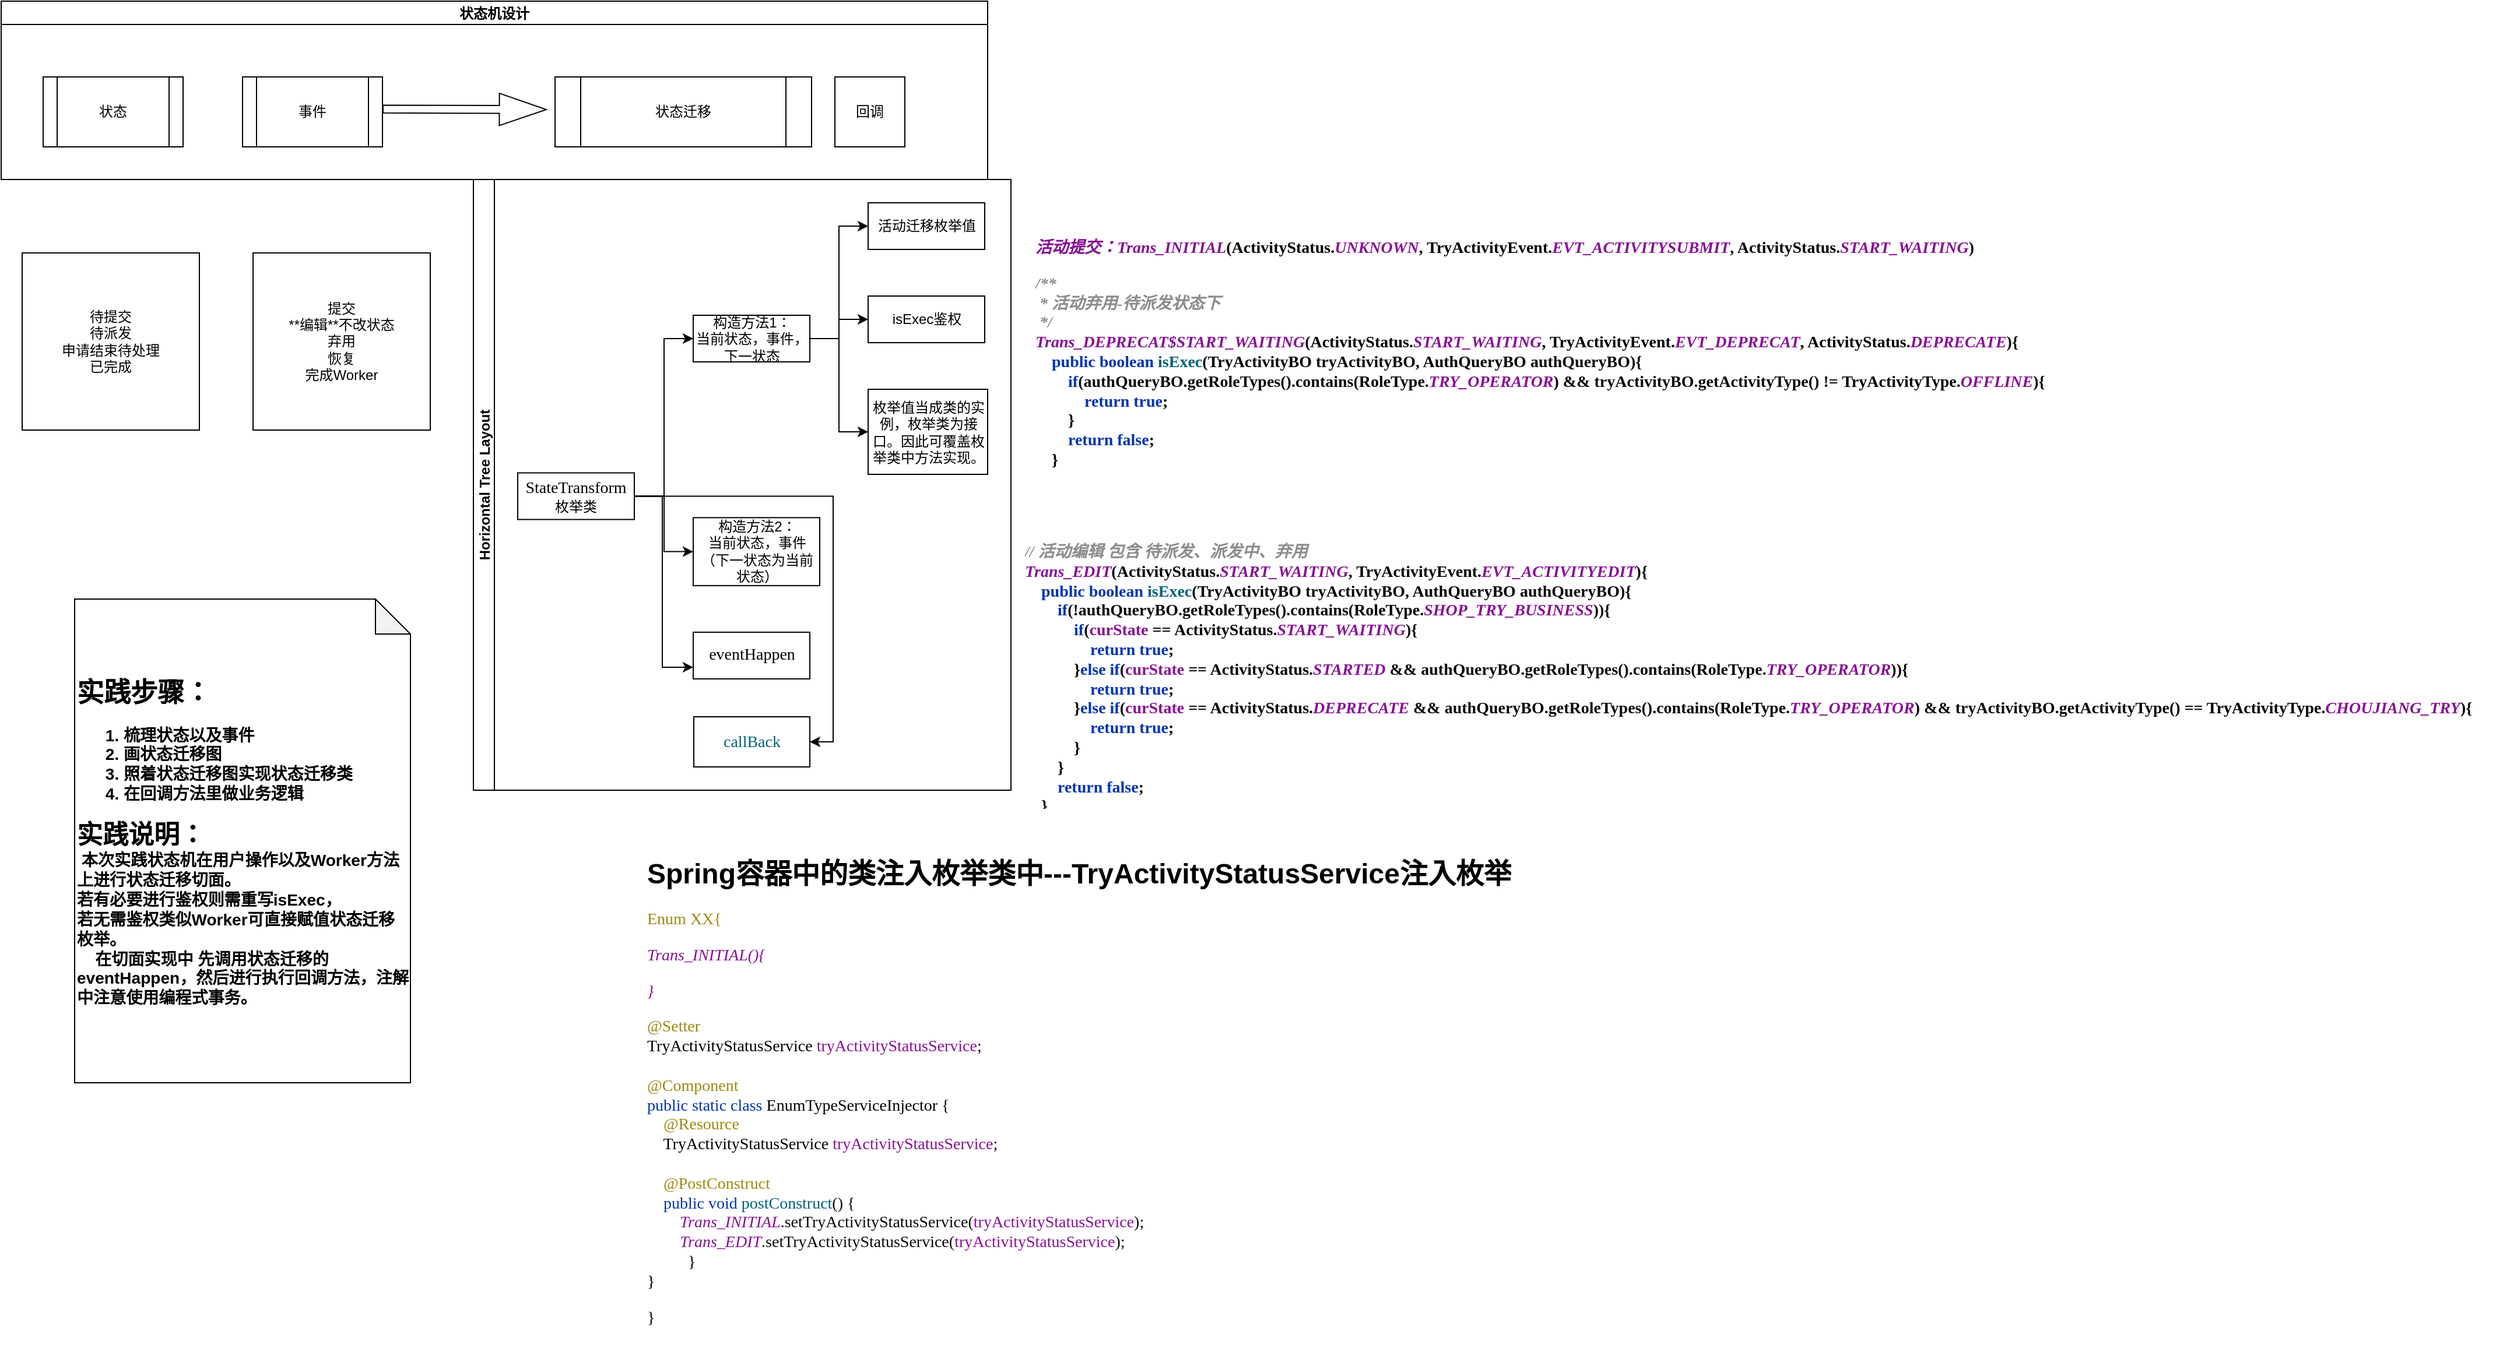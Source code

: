 <mxfile version="17.2.4" type="device"><diagram id="C5RBs43oDa-KdzZeNtuy" name="Page-1"><mxGraphModel dx="1102" dy="745" grid="1" gridSize="9" guides="1" tooltips="1" connect="1" arrows="1" fold="1" page="1" pageScale="1" pageWidth="827" pageHeight="1169" math="0" shadow="0"><root><mxCell id="WIyWlLk6GJQsqaUBKTNV-0"/><mxCell id="WIyWlLk6GJQsqaUBKTNV-1" parent="WIyWlLk6GJQsqaUBKTNV-0"/><mxCell id="XxJaQAJzd0kyH6MILP6l-5" value="状态迁移" style="shape=process;whiteSpace=wrap;html=1;backgroundOutline=1;" parent="WIyWlLk6GJQsqaUBKTNV-1" vertex="1"><mxGeometry x="475" y="209" width="220" height="60" as="geometry"/></mxCell><mxCell id="XxJaQAJzd0kyH6MILP6l-6" value="回调" style="whiteSpace=wrap;html=1;aspect=fixed;" parent="WIyWlLk6GJQsqaUBKTNV-1" vertex="1"><mxGeometry x="715" y="209" width="60" height="60" as="geometry"/></mxCell><mxCell id="XxJaQAJzd0kyH6MILP6l-9" value="Horizontal Tree Layout" style="swimlane;startSize=18;horizontal=0;childLayout=treeLayout;horizontalTree=1;resizable=0;containerType=tree;arcSize=20;" parent="WIyWlLk6GJQsqaUBKTNV-1" vertex="1"><mxGeometry x="405" y="297" width="461" height="524" as="geometry"/></mxCell><mxCell id="XxJaQAJzd0kyH6MILP6l-10" value="&lt;span style=&quot;background-color: rgb(255 , 255 , 255) ; font-family: &amp;#34;jetbrains mono&amp;#34; ; font-size: 10.5pt&quot;&gt;StateTransform&lt;br&gt;&lt;/span&gt;枚举类" style="whiteSpace=wrap;html=1;" parent="XxJaQAJzd0kyH6MILP6l-9" vertex="1"><mxGeometry x="38" y="251.725" width="100" height="40" as="geometry"/></mxCell><mxCell id="XxJaQAJzd0kyH6MILP6l-11" value="构造方法1：&lt;br&gt;当前状态，事件，下一状态" style="whiteSpace=wrap;html=1;" parent="XxJaQAJzd0kyH6MILP6l-9" vertex="1"><mxGeometry x="188.5" y="116.5" width="100" height="40" as="geometry"/></mxCell><mxCell id="XxJaQAJzd0kyH6MILP6l-12" value="" style="edgeStyle=elbowEdgeStyle;elbow=horizontal;html=1;rounded=0;" parent="XxJaQAJzd0kyH6MILP6l-9" source="XxJaQAJzd0kyH6MILP6l-10" target="XxJaQAJzd0kyH6MILP6l-11" edge="1"><mxGeometry relative="1" as="geometry"/></mxCell><mxCell id="XxJaQAJzd0kyH6MILP6l-13" value="构造方法2：&lt;br&gt;当前状态，事件&lt;br&gt;（下一状态为当前状态）" style="whiteSpace=wrap;html=1;" parent="XxJaQAJzd0kyH6MILP6l-9" vertex="1"><mxGeometry x="188.5" y="290.15" width="108.5" height="58.3" as="geometry"/></mxCell><mxCell id="XxJaQAJzd0kyH6MILP6l-14" value="" style="edgeStyle=elbowEdgeStyle;elbow=horizontal;html=1;rounded=0;" parent="XxJaQAJzd0kyH6MILP6l-9" source="XxJaQAJzd0kyH6MILP6l-10" target="XxJaQAJzd0kyH6MILP6l-13" edge="1"><mxGeometry relative="1" as="geometry"/></mxCell><mxCell id="XxJaQAJzd0kyH6MILP6l-26" value="" style="edgeStyle=elbowEdgeStyle;elbow=horizontal;html=1;rounded=0;" parent="XxJaQAJzd0kyH6MILP6l-9" source="XxJaQAJzd0kyH6MILP6l-11" target="XxJaQAJzd0kyH6MILP6l-27" edge="1"><mxGeometry relative="1" as="geometry"><mxPoint x="516" y="-705.893" as="sourcePoint"/></mxGeometry></mxCell><mxCell id="XxJaQAJzd0kyH6MILP6l-27" value="isExec鉴权" style="whiteSpace=wrap;html=1;" parent="XxJaQAJzd0kyH6MILP6l-9" vertex="1"><mxGeometry x="338.5" y="100" width="100" height="40" as="geometry"/></mxCell><mxCell id="XxJaQAJzd0kyH6MILP6l-28" value="" style="edgeStyle=elbowEdgeStyle;elbow=horizontal;html=1;rounded=0;" parent="XxJaQAJzd0kyH6MILP6l-9" source="XxJaQAJzd0kyH6MILP6l-11" target="XxJaQAJzd0kyH6MILP6l-29" edge="1"><mxGeometry relative="1" as="geometry"><mxPoint x="516" y="-599.893" as="sourcePoint"/></mxGeometry></mxCell><mxCell id="XxJaQAJzd0kyH6MILP6l-29" value="&lt;span&gt;活动迁移枚举值&lt;/span&gt;" style="whiteSpace=wrap;html=1;" parent="XxJaQAJzd0kyH6MILP6l-9" vertex="1"><mxGeometry x="338.5" y="20" width="100" height="40" as="geometry"/></mxCell><mxCell id="XxJaQAJzd0kyH6MILP6l-39" value="" style="edgeStyle=elbowEdgeStyle;elbow=horizontal;html=1;rounded=0;" parent="XxJaQAJzd0kyH6MILP6l-9" source="XxJaQAJzd0kyH6MILP6l-11" target="XxJaQAJzd0kyH6MILP6l-40" edge="1"><mxGeometry relative="1" as="geometry"><mxPoint x="666.5" y="-532.97" as="sourcePoint"/></mxGeometry></mxCell><mxCell id="XxJaQAJzd0kyH6MILP6l-40" value="&lt;span&gt;枚举值当成类的实例，枚举类为接口。因此可覆盖枚举类中方法实现。&lt;/span&gt;" style="whiteSpace=wrap;html=1;" parent="XxJaQAJzd0kyH6MILP6l-9" vertex="1"><mxGeometry x="338.5" y="180" width="102.5" height="73" as="geometry"/></mxCell><mxCell id="XxJaQAJzd0kyH6MILP6l-44" value="" style="edgeStyle=orthogonalEdgeStyle;rounded=0;orthogonalLoop=1;jettySize=auto;html=1;exitX=1;exitY=0.5;exitDx=0;exitDy=0;entryX=0;entryY=0.75;entryDx=0;entryDy=0;" parent="XxJaQAJzd0kyH6MILP6l-9" source="XxJaQAJzd0kyH6MILP6l-10" target="XxJaQAJzd0kyH6MILP6l-45" edge="1"><mxGeometry relative="1" as="geometry"><Array as="points"><mxPoint x="162" y="272"/><mxPoint x="162" y="419"/></Array></mxGeometry></mxCell><mxCell id="XxJaQAJzd0kyH6MILP6l-45" value="&lt;span style=&quot;background-color: rgb(255 , 255 , 255) ; font-family: &amp;#34;jetbrains mono&amp;#34; ; font-size: 10.5pt&quot;&gt;eventHappen&lt;br&gt;&lt;/span&gt;" style="whiteSpace=wrap;html=1;" parent="XxJaQAJzd0kyH6MILP6l-9" vertex="1"><mxGeometry x="188.5" y="388.45" width="100" height="40" as="geometry"/></mxCell><mxCell id="XxJaQAJzd0kyH6MILP6l-56" value="&lt;pre style=&quot;background-color: #ffffff ; color: #080808 ; font-family: &amp;#34;jetbrains mono&amp;#34; ; font-size: 10.5pt&quot;&gt;&lt;span style=&quot;color: #00627a&quot;&gt;callBack&lt;/span&gt;&lt;/pre&gt;" style="rounded=0;whiteSpace=wrap;html=1;startSize=20;" parent="XxJaQAJzd0kyH6MILP6l-9" vertex="1"><mxGeometry x="189" y="461" width="99.5" height="43" as="geometry"/></mxCell><mxCell id="XxJaQAJzd0kyH6MILP6l-59" style="edgeStyle=orthogonalEdgeStyle;rounded=0;orthogonalLoop=1;jettySize=auto;html=1;startSize=20;entryX=1;entryY=0.5;entryDx=0;entryDy=0;" parent="XxJaQAJzd0kyH6MILP6l-9" source="XxJaQAJzd0kyH6MILP6l-10" target="XxJaQAJzd0kyH6MILP6l-56" edge="1"><mxGeometry relative="1" as="geometry"><mxPoint x="88" y="441" as="targetPoint"/></mxGeometry></mxCell><mxCell id="XxJaQAJzd0kyH6MILP6l-31" value="&lt;h1&gt;&lt;pre style=&quot;background-color: #ffffff ; color: #080808 ; font-family: &amp;#34;jetbrains mono&amp;#34; ; font-size: 10.5pt&quot;&gt;&lt;span style=&quot;color: #871094 ; font-style: italic&quot;&gt;活动提交：Trans_INITIAL&lt;/span&gt;(&lt;span style=&quot;color: #000000&quot;&gt;ActivityStatus&lt;/span&gt;.&lt;span style=&quot;color: #871094 ; font-style: italic&quot;&gt;UNKNOWN&lt;/span&gt;, &lt;span style=&quot;color: #000000&quot;&gt;TryActivityEvent&lt;/span&gt;.&lt;span style=&quot;color: #871094 ; font-style: italic&quot;&gt;EVT_ACTIVITYSUBMIT&lt;/span&gt;, &lt;span style=&quot;color: #000000&quot;&gt;ActivityStatus&lt;/span&gt;.&lt;span style=&quot;color: #871094 ; font-style: italic&quot;&gt;START_WAITING&lt;/span&gt;)&lt;/pre&gt;&lt;pre style=&quot;background-color: #ffffff ; color: #080808 ; font-family: &amp;#34;jetbrains mono&amp;#34; ; font-size: 10.5pt&quot;&gt;&lt;pre style=&quot;font-family: &amp;#34;jetbrains mono&amp;#34; ; font-size: 10.5pt&quot;&gt;&lt;span style=&quot;color: #8c8c8c ; font-style: italic&quot;&gt;/**&lt;br&gt;&lt;/span&gt;&lt;span style=&quot;color: #8c8c8c ; font-style: italic&quot;&gt; * &lt;/span&gt;&lt;span style=&quot;color: #8c8c8c ; font-style: italic ; font-family: &amp;#34;宋体&amp;#34;&quot;&gt;活动弃用&lt;/span&gt;&lt;span style=&quot;color: #8c8c8c ; font-style: italic&quot;&gt;-&lt;/span&gt;&lt;span style=&quot;color: #8c8c8c ; font-style: italic ; font-family: &amp;#34;宋体&amp;#34;&quot;&gt;待派发状态下&lt;br&gt;&lt;/span&gt;&lt;span style=&quot;color: #8c8c8c ; font-style: italic ; font-family: &amp;#34;宋体&amp;#34;&quot;&gt; &lt;/span&gt;&lt;span style=&quot;color: #8c8c8c ; font-style: italic&quot;&gt;*/&lt;br&gt;&lt;/span&gt;&lt;span style=&quot;color: #871094 ; font-style: italic&quot;&gt;Trans_DEPRECAT$START_WAITING&lt;/span&gt;(&lt;span style=&quot;color: #000000&quot;&gt;ActivityStatus&lt;/span&gt;.&lt;span style=&quot;color: #871094 ; font-style: italic&quot;&gt;START_WAITING&lt;/span&gt;, &lt;span style=&quot;color: #000000&quot;&gt;TryActivityEvent&lt;/span&gt;.&lt;span style=&quot;color: #871094 ; font-style: italic&quot;&gt;EVT_DEPRECAT&lt;/span&gt;, &lt;span style=&quot;color: #000000&quot;&gt;ActivityStatus&lt;/span&gt;.&lt;span style=&quot;color: #871094 ; font-style: italic&quot;&gt;DEPRECATE&lt;/span&gt;){&lt;br&gt;    &lt;span style=&quot;color: #0033b3&quot;&gt;public boolean &lt;/span&gt;&lt;span style=&quot;color: #00627a&quot;&gt;isExec&lt;/span&gt;(&lt;span style=&quot;color: #000000&quot;&gt;TryActivityBO &lt;/span&gt;tryActivityBO, &lt;span style=&quot;color: #000000&quot;&gt;AuthQueryBO &lt;/span&gt;authQueryBO){&lt;br&gt;        &lt;span style=&quot;color: #0033b3&quot;&gt;if&lt;/span&gt;(authQueryBO.getRoleTypes().contains(&lt;span style=&quot;color: #000000&quot;&gt;RoleType&lt;/span&gt;.&lt;span style=&quot;color: #871094 ; font-style: italic&quot;&gt;TRY_OPERATOR&lt;/span&gt;) &amp;amp;&amp;amp; tryActivityBO.getActivityType() != &lt;span style=&quot;color: #000000&quot;&gt;TryActivityType&lt;/span&gt;.&lt;span style=&quot;color: #871094 ; font-style: italic&quot;&gt;OFFLINE&lt;/span&gt;){&lt;br&gt;            &lt;span style=&quot;color: #0033b3&quot;&gt;return true&lt;/span&gt;;&lt;br&gt;        }&lt;br&gt;        &lt;span style=&quot;color: #0033b3&quot;&gt;return false&lt;/span&gt;;&lt;br&gt;    }&lt;br&gt;}&lt;/pre&gt;&lt;/pre&gt;&lt;/h1&gt;" style="text;html=1;strokeColor=none;fillColor=none;spacing=5;spacingTop=-20;whiteSpace=wrap;overflow=hidden;rounded=0;startSize=20;" parent="WIyWlLk6GJQsqaUBKTNV-1" vertex="1"><mxGeometry x="882" y="342" width="1072" height="207" as="geometry"/></mxCell><mxCell id="XxJaQAJzd0kyH6MILP6l-32" value="&lt;h1&gt;&lt;pre style=&quot;background-color: #ffffff ; color: #080808 ; font-family: &amp;#34;jetbrains mono&amp;#34; ; font-size: 10.5pt&quot;&gt;&lt;span style=&quot;color: #8c8c8c ; font-style: italic&quot;&gt;// &lt;/span&gt;&lt;span style=&quot;color: #8c8c8c ; font-style: italic ; font-family: &amp;#34;宋体&amp;#34;&quot;&gt;活动编辑 包含 待派发、派发中、弃用&lt;br&gt;&lt;/span&gt;&lt;span style=&quot;color: #871094 ; font-style: italic&quot;&gt;Trans_EDIT&lt;/span&gt;(&lt;span style=&quot;color: #000000&quot;&gt;ActivityStatus&lt;/span&gt;.&lt;span style=&quot;color: #871094 ; font-style: italic&quot;&gt;START_WAITING&lt;/span&gt;, &lt;span style=&quot;color: #000000&quot;&gt;TryActivityEvent&lt;/span&gt;.&lt;span style=&quot;color: #871094 ; font-style: italic&quot;&gt;EVT_ACTIVITYEDIT&lt;/span&gt;){&lt;br&gt;    &lt;span style=&quot;color: #0033b3&quot;&gt;public boolean &lt;/span&gt;&lt;span style=&quot;color: #00627a&quot;&gt;isExec&lt;/span&gt;(&lt;span style=&quot;color: #000000&quot;&gt;TryActivityBO &lt;/span&gt;tryActivityBO, &lt;span style=&quot;color: #000000&quot;&gt;AuthQueryBO &lt;/span&gt;authQueryBO){&lt;br&gt;        &lt;span style=&quot;color: #0033b3&quot;&gt;if&lt;/span&gt;(!authQueryBO.getRoleTypes().contains(&lt;span style=&quot;color: #000000&quot;&gt;RoleType&lt;/span&gt;.&lt;span style=&quot;color: #871094 ; font-style: italic&quot;&gt;SHOP_TRY_BUSINESS&lt;/span&gt;)){&lt;br&gt;            &lt;span style=&quot;color: #0033b3&quot;&gt;if&lt;/span&gt;(&lt;span style=&quot;color: #871094&quot;&gt;curState &lt;/span&gt;== &lt;span style=&quot;color: #000000&quot;&gt;ActivityStatus&lt;/span&gt;.&lt;span style=&quot;color: #871094 ; font-style: italic&quot;&gt;START_WAITING&lt;/span&gt;){&lt;br&gt;                &lt;span style=&quot;color: #0033b3&quot;&gt;return true&lt;/span&gt;;&lt;br&gt;            }&lt;span style=&quot;color: #0033b3&quot;&gt;else if&lt;/span&gt;(&lt;span style=&quot;color: #871094&quot;&gt;curState &lt;/span&gt;== &lt;span style=&quot;color: #000000&quot;&gt;ActivityStatus&lt;/span&gt;.&lt;span style=&quot;color: #871094 ; font-style: italic&quot;&gt;STARTED &lt;/span&gt;&amp;amp;&amp;amp; authQueryBO.getRoleTypes().contains(&lt;span style=&quot;color: #000000&quot;&gt;RoleType&lt;/span&gt;.&lt;span style=&quot;color: #871094 ; font-style: italic&quot;&gt;TRY_OPERATOR&lt;/span&gt;)){&lt;br&gt;                &lt;span style=&quot;color: #0033b3&quot;&gt;return true&lt;/span&gt;;&lt;br&gt;            }&lt;span style=&quot;color: #0033b3&quot;&gt;else if&lt;/span&gt;(&lt;span style=&quot;color: #871094&quot;&gt;curState &lt;/span&gt;== &lt;span style=&quot;color: #000000&quot;&gt;ActivityStatus&lt;/span&gt;.&lt;span style=&quot;color: #871094 ; font-style: italic&quot;&gt;DEPRECATE &lt;/span&gt;&amp;amp;&amp;amp; authQueryBO.getRoleTypes().contains(&lt;span style=&quot;color: #000000&quot;&gt;RoleType&lt;/span&gt;.&lt;span style=&quot;color: #871094 ; font-style: italic&quot;&gt;TRY_OPERATOR&lt;/span&gt;) &amp;amp;&amp;amp; tryActivityBO.getActivityType() == &lt;span style=&quot;color: #000000&quot;&gt;TryActivityType&lt;/span&gt;.&lt;span style=&quot;color: #871094 ; font-style: italic&quot;&gt;CHOUJIANG_TRY&lt;/span&gt;){&lt;br&gt;                &lt;span style=&quot;color: #0033b3&quot;&gt;return true&lt;/span&gt;;&lt;br&gt;            }&lt;br&gt;        }&lt;br&gt;        &lt;span style=&quot;color: #0033b3&quot;&gt;return false&lt;/span&gt;;&lt;br&gt;    }&lt;br&gt;    &lt;span style=&quot;color: #0033b3&quot;&gt;public boolean &lt;/span&gt;&lt;span style=&quot;color: #00627a&quot;&gt;callBack_db&lt;/span&gt;(&lt;span style=&quot;color: #000000&quot;&gt;Long &lt;/span&gt;activityId, &lt;span style=&quot;color: #000000&quot;&gt;ActivityStatus &lt;/span&gt;activityStatus, &lt;span style=&quot;color: #000000&quot;&gt;String &lt;/span&gt;operator){&lt;br&gt;        &lt;span style=&quot;color: #0033b3&quot;&gt;return true&lt;/span&gt;;&lt;br&gt;    }&lt;br&gt;    &lt;span style=&quot;color: #0033b3&quot;&gt;public &lt;/span&gt;&lt;span style=&quot;color: #000000&quot;&gt;TryActivityDTO &lt;/span&gt;&lt;span style=&quot;color: #00627a&quot;&gt;callBack_cache&lt;/span&gt;(&lt;span style=&quot;color: #000000&quot;&gt;Long &lt;/span&gt;activityId, &lt;span style=&quot;color: #000000&quot;&gt;ActivityStatus &lt;/span&gt;activityStatus,&lt;span style=&quot;color: #000000&quot;&gt;String &lt;/span&gt;pin) &lt;span style=&quot;color: #0033b3&quot;&gt;throws &lt;/span&gt;&lt;span style=&quot;color: #000000&quot;&gt;UpmpException &lt;/span&gt;{&lt;br&gt;        &lt;span style=&quot;color: #0033b3&quot;&gt;return null&lt;/span&gt;;&lt;br&gt;    }&lt;br&gt;}&lt;/pre&gt;&lt;/h1&gt;" style="text;html=1;strokeColor=none;fillColor=none;spacing=5;spacingTop=-20;whiteSpace=wrap;overflow=hidden;rounded=0;startSize=20;" parent="WIyWlLk6GJQsqaUBKTNV-1" vertex="1"><mxGeometry x="873" y="603" width="1269" height="234" as="geometry"/></mxCell><mxCell id="XxJaQAJzd0kyH6MILP6l-43" value="&lt;h1&gt;Spring容器中的类注入枚举类中---TryActivityStatusService注入枚举&lt;/h1&gt;&lt;pre style=&quot;background-color: #ffffff ; color: #080808 ; font-family: &amp;#34;jetbrains mono&amp;#34; ; font-size: 10.5pt&quot;&gt;&lt;span style=&quot;color: #9e880d&quot;&gt;Enum XX{&lt;/span&gt;&lt;/pre&gt;&lt;pre style=&quot;background-color: #ffffff ; color: #080808 ; font-family: &amp;#34;jetbrains mono&amp;#34; ; font-size: 10.5pt&quot;&gt;&lt;pre style=&quot;font-family: &amp;#34;jetbrains mono&amp;#34; ; font-size: 10.5pt&quot;&gt;&lt;span style=&quot;color: rgb(135 , 16 , 148) ; font-style: italic&quot;&gt;Trans_INITIAL(){&lt;/span&gt;&lt;/pre&gt;&lt;pre style=&quot;font-family: &amp;#34;jetbrains mono&amp;#34; ; font-size: 10.5pt&quot;&gt;&lt;span style=&quot;color: rgb(135 , 16 , 148) ; font-style: italic&quot;&gt;}&lt;/span&gt;&lt;/pre&gt;&lt;/pre&gt;&lt;pre style=&quot;background-color: #ffffff ; color: #080808 ; font-family: &amp;#34;jetbrains mono&amp;#34; ; font-size: 10.5pt&quot;&gt;&lt;span style=&quot;color: #9e880d&quot;&gt;@Setter&lt;br&gt;&lt;/span&gt;&lt;span style=&quot;color: #000000&quot;&gt;TryActivityStatusService &lt;/span&gt;&lt;span style=&quot;color: #871094&quot;&gt;tryActivityStatusService&lt;/span&gt;;&lt;br&gt;&lt;br&gt;&lt;span style=&quot;color: #9e880d&quot;&gt;@Component&lt;br&gt;&lt;/span&gt;&lt;span style=&quot;color: #0033b3&quot;&gt;public static class &lt;/span&gt;&lt;span style=&quot;color: #000000&quot;&gt;EnumTypeServiceInjector &lt;/span&gt;{&lt;br&gt;    &lt;span style=&quot;color: #9e880d&quot;&gt;@Resource&lt;br&gt;&lt;/span&gt;&lt;span style=&quot;color: #9e880d&quot;&gt;    &lt;/span&gt;&lt;span style=&quot;color: #000000&quot;&gt;TryActivityStatusService &lt;/span&gt;&lt;span style=&quot;color: #871094&quot;&gt;tryActivityStatusService&lt;/span&gt;;&lt;br&gt;&lt;br&gt;    &lt;span style=&quot;color: #9e880d&quot;&gt;@PostConstruct&lt;br&gt;&lt;/span&gt;&lt;span style=&quot;color: #9e880d&quot;&gt;    &lt;/span&gt;&lt;span style=&quot;color: #0033b3&quot;&gt;public void &lt;/span&gt;&lt;span style=&quot;color: #00627a&quot;&gt;postConstruct&lt;/span&gt;() {&lt;br&gt;        &lt;span style=&quot;color: #871094 ; font-style: italic&quot;&gt;Trans_INITIAL&lt;/span&gt;.setTryActivityStatusService(&lt;span style=&quot;color: #871094&quot;&gt;tryActivityStatusService&lt;/span&gt;);&lt;br&gt;        &lt;span style=&quot;color: #871094 ; font-style: italic&quot;&gt;Trans_EDIT&lt;/span&gt;.setTryActivityStatusService(&lt;span style=&quot;color: #871094&quot;&gt;tryActivityStatusService&lt;/span&gt;);&lt;br&gt;          }&lt;br&gt;}&lt;/pre&gt;&lt;pre style=&quot;background-color: #ffffff ; color: #080808 ; font-family: &amp;#34;jetbrains mono&amp;#34; ; font-size: 10.5pt&quot;&gt;}&lt;/pre&gt;" style="text;html=1;strokeColor=none;fillColor=none;spacing=5;spacingTop=-20;whiteSpace=wrap;overflow=hidden;rounded=0;startSize=20;" parent="WIyWlLk6GJQsqaUBKTNV-1" vertex="1"><mxGeometry x="549" y="873" width="819" height="423" as="geometry"/></mxCell><mxCell id="XxJaQAJzd0kyH6MILP6l-60" value="状态机设计" style="swimlane;startSize=20;" parent="WIyWlLk6GJQsqaUBKTNV-1" vertex="1"><mxGeometry y="144" width="846" height="153" as="geometry"/></mxCell><mxCell id="XxJaQAJzd0kyH6MILP6l-3" value="状态" style="shape=process;whiteSpace=wrap;html=1;backgroundOutline=1;" parent="XxJaQAJzd0kyH6MILP6l-60" vertex="1"><mxGeometry x="36" y="65" width="120" height="60" as="geometry"/></mxCell><mxCell id="XxJaQAJzd0kyH6MILP6l-4" value="事件" style="shape=process;whiteSpace=wrap;html=1;backgroundOutline=1;" parent="XxJaQAJzd0kyH6MILP6l-60" vertex="1"><mxGeometry x="207" y="65" width="120" height="60" as="geometry"/></mxCell><mxCell id="XxJaQAJzd0kyH6MILP6l-61" value="" style="shape=flexArrow;endArrow=classic;html=1;rounded=0;startSize=20;width=6.667;endSize=13.083;" parent="XxJaQAJzd0kyH6MILP6l-60" edge="1"><mxGeometry width="50" height="50" relative="1" as="geometry"><mxPoint x="327" y="92.59" as="sourcePoint"/><mxPoint x="468" y="93" as="targetPoint"/><Array as="points"/></mxGeometry></mxCell><mxCell id="XxJaQAJzd0kyH6MILP6l-62" value="待提交&lt;br&gt;待派发&lt;br&gt;申请结束待处理&lt;br&gt;已完成" style="whiteSpace=wrap;html=1;aspect=fixed;startSize=20;" parent="WIyWlLk6GJQsqaUBKTNV-1" vertex="1"><mxGeometry x="18" y="360" width="152" height="152" as="geometry"/></mxCell><mxCell id="XxJaQAJzd0kyH6MILP6l-63" value="提交&lt;br&gt;**编辑**不改状态&lt;br&gt;弃用&lt;br&gt;恢复&lt;br&gt;完成Worker" style="whiteSpace=wrap;html=1;aspect=fixed;startSize=20;" parent="WIyWlLk6GJQsqaUBKTNV-1" vertex="1"><mxGeometry x="216" y="360" width="152" height="152" as="geometry"/></mxCell><mxCell id="XxJaQAJzd0kyH6MILP6l-64" value="&lt;h3&gt;&lt;/h3&gt;&lt;h2 style=&quot;text-align: justify&quot;&gt;&lt;/h2&gt;&lt;h3&gt;&lt;div style=&quot;text-align: justify&quot;&gt;&lt;font style=&quot;font-size: 23px&quot;&gt;实践步骤：&lt;/font&gt;&lt;/div&gt;&lt;ol&gt;&lt;li style=&quot;text-align: justify&quot;&gt;梳理状态以及事件&lt;/li&gt;&lt;li style=&quot;text-align: justify&quot;&gt;画状态迁移图&lt;/li&gt;&lt;li style=&quot;text-align: justify&quot;&gt;照着状态迁移图实现状态迁移类&lt;/li&gt;&lt;li style=&quot;text-align: justify&quot;&gt;在回调方法里做业务逻辑&lt;/li&gt;&lt;/ol&gt;&lt;div style=&quot;text-align: justify&quot;&gt;&lt;font style=&quot;font-size: 22px&quot;&gt;实践说明：&lt;/font&gt;&lt;/div&gt;&amp;nbsp;本次实践状态机在用户操作以及Worker方法上进行状态迁移切面。&lt;br&gt;若有必要进行鉴权则需重写isExec，&lt;br&gt;若无需鉴权类似Worker可直接赋值状态迁移枚举。&amp;nbsp;&lt;br&gt;&amp;nbsp; &amp;nbsp; 在切面实现中 先调用状态迁移的eventHappen，然后进行执行回调方法，注解中注意使用编程式事务。&lt;/h3&gt;" style="shape=note;whiteSpace=wrap;html=1;backgroundOutline=1;darkOpacity=0.05;startSize=20;align=left;" parent="WIyWlLk6GJQsqaUBKTNV-1" vertex="1"><mxGeometry x="63" y="657" width="288" height="415" as="geometry"/></mxCell></root></mxGraphModel></diagram></mxfile>